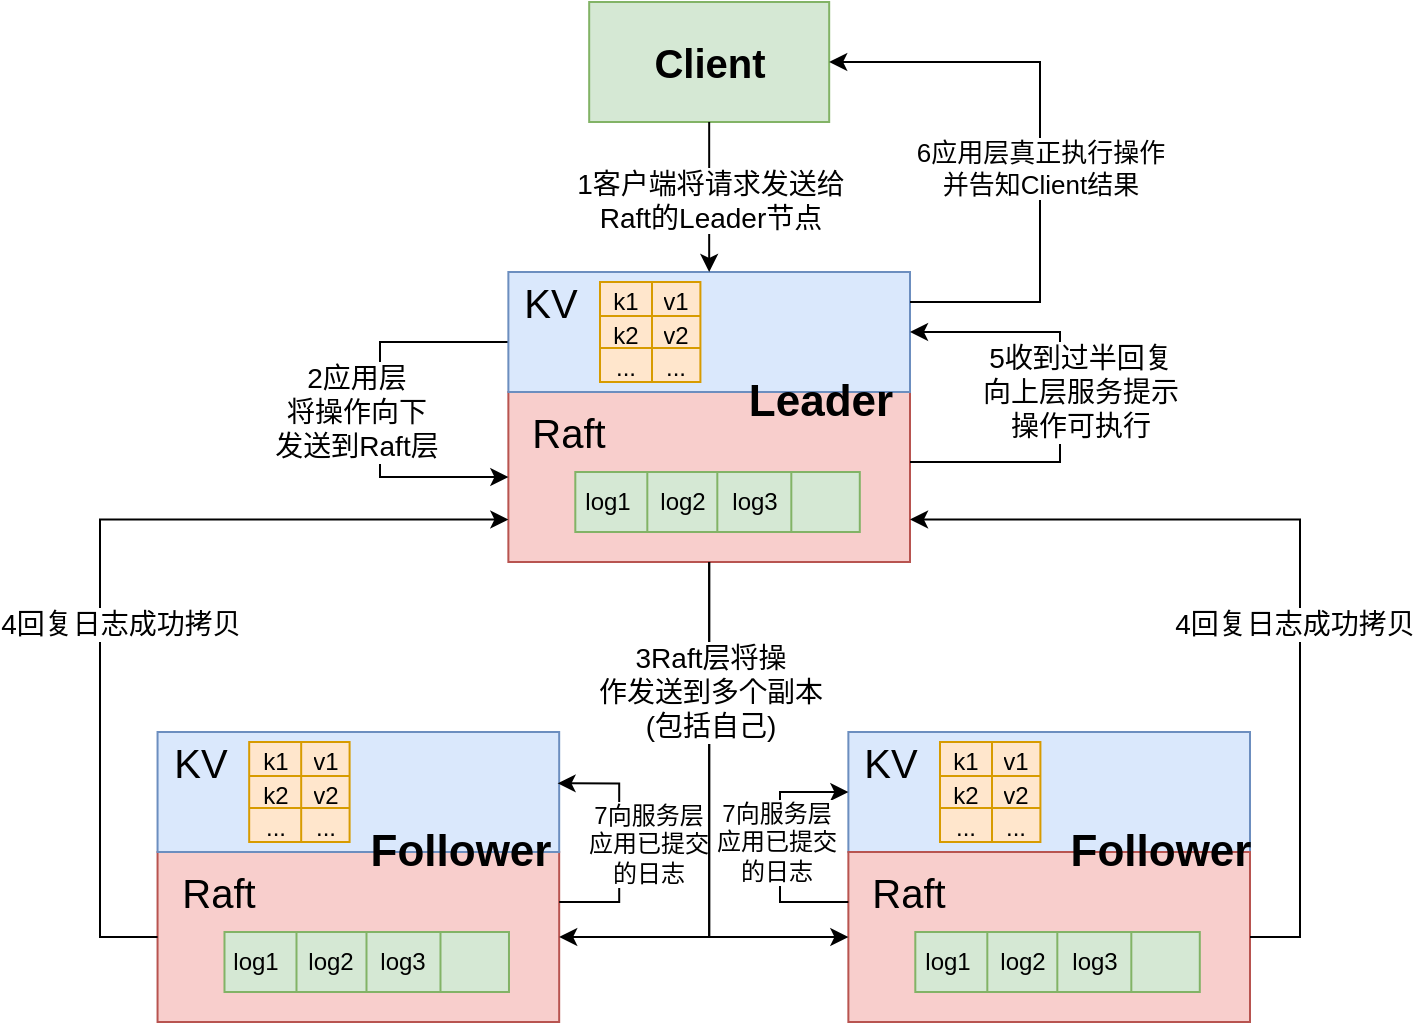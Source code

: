 <mxfile version="22.1.16" type="device">
  <diagram name="第 1 页" id="yQ1EsHw5OPO-nGv_Ip0P">
    <mxGraphModel dx="1619" dy="1188" grid="1" gridSize="10" guides="1" tooltips="1" connect="1" arrows="1" fold="1" page="1" pageScale="1" pageWidth="827" pageHeight="1169" math="0" shadow="0">
      <root>
        <mxCell id="0" />
        <mxCell id="1" parent="0" />
        <mxCell id="VLpkMNZAapO4bp-SaI8H-30" value="" style="group" vertex="1" connectable="0" parent="1">
          <mxGeometry x="-120" y="1060" width="215.0" height="150" as="geometry" />
        </mxCell>
        <mxCell id="VLpkMNZAapO4bp-SaI8H-18" value="" style="rounded=0;whiteSpace=wrap;html=1;fillColor=#dae8fc;strokeColor=#6c8ebf;" vertex="1" parent="VLpkMNZAapO4bp-SaI8H-30">
          <mxGeometry x="4.184" y="5" width="200.816" height="60" as="geometry" />
        </mxCell>
        <mxCell id="VLpkMNZAapO4bp-SaI8H-17" value="" style="group" vertex="1" connectable="0" parent="VLpkMNZAapO4bp-SaI8H-30">
          <mxGeometry x="4.184" y="65" width="210.816" height="85" as="geometry" />
        </mxCell>
        <mxCell id="VLpkMNZAapO4bp-SaI8H-1" value="" style="rounded=0;whiteSpace=wrap;html=1;fillColor=#f8cecc;strokeColor=#b85450;" vertex="1" parent="VLpkMNZAapO4bp-SaI8H-17">
          <mxGeometry width="200.816" height="85" as="geometry" />
        </mxCell>
        <mxCell id="VLpkMNZAapO4bp-SaI8H-10" value="" style="shape=table;startSize=0;container=1;collapsible=0;childLayout=tableLayout;fillColor=#d5e8d4;strokeColor=#82b366;" vertex="1" parent="VLpkMNZAapO4bp-SaI8H-17">
          <mxGeometry x="33.469" y="40" width="142.245" height="30" as="geometry" />
        </mxCell>
        <mxCell id="VLpkMNZAapO4bp-SaI8H-11" value="" style="shape=tableRow;horizontal=0;startSize=0;swimlaneHead=0;swimlaneBody=0;strokeColor=inherit;top=0;left=0;bottom=0;right=0;collapsible=0;dropTarget=0;fillColor=none;points=[[0,0.5],[1,0.5]];portConstraint=eastwest;" vertex="1" parent="VLpkMNZAapO4bp-SaI8H-10">
          <mxGeometry width="142.245" height="30" as="geometry" />
        </mxCell>
        <mxCell id="VLpkMNZAapO4bp-SaI8H-12" value="log1&lt;span style=&quot;white-space: pre;&quot;&gt;&#x9;&lt;/span&gt;" style="shape=partialRectangle;html=1;whiteSpace=wrap;connectable=0;strokeColor=inherit;overflow=hidden;fillColor=none;top=0;left=0;bottom=0;right=0;pointerEvents=1;" vertex="1" parent="VLpkMNZAapO4bp-SaI8H-11">
          <mxGeometry width="36" height="30" as="geometry">
            <mxRectangle width="36" height="30" as="alternateBounds" />
          </mxGeometry>
        </mxCell>
        <mxCell id="VLpkMNZAapO4bp-SaI8H-13" value="log2" style="shape=partialRectangle;html=1;whiteSpace=wrap;connectable=0;strokeColor=inherit;overflow=hidden;fillColor=none;top=0;left=0;bottom=0;right=0;pointerEvents=1;" vertex="1" parent="VLpkMNZAapO4bp-SaI8H-11">
          <mxGeometry x="36" width="35" height="30" as="geometry">
            <mxRectangle width="35" height="30" as="alternateBounds" />
          </mxGeometry>
        </mxCell>
        <mxCell id="VLpkMNZAapO4bp-SaI8H-14" value="log3" style="shape=partialRectangle;html=1;whiteSpace=wrap;connectable=0;strokeColor=inherit;overflow=hidden;fillColor=none;top=0;left=0;bottom=0;right=0;pointerEvents=1;" vertex="1" parent="VLpkMNZAapO4bp-SaI8H-11">
          <mxGeometry x="71" width="37" height="30" as="geometry">
            <mxRectangle width="37" height="30" as="alternateBounds" />
          </mxGeometry>
        </mxCell>
        <mxCell id="VLpkMNZAapO4bp-SaI8H-15" value="" style="shape=partialRectangle;html=1;whiteSpace=wrap;connectable=0;strokeColor=inherit;overflow=hidden;fillColor=none;top=0;left=0;bottom=0;right=0;pointerEvents=1;" vertex="1" parent="VLpkMNZAapO4bp-SaI8H-11">
          <mxGeometry x="108" width="34" height="30" as="geometry">
            <mxRectangle width="34" height="30" as="alternateBounds" />
          </mxGeometry>
        </mxCell>
        <mxCell id="VLpkMNZAapO4bp-SaI8H-16" value="&lt;font style=&quot;font-size: 20px;&quot;&gt;Raft&lt;/font&gt;" style="text;html=1;align=center;verticalAlign=middle;resizable=0;points=[];autosize=1;strokeColor=none;fillColor=none;" vertex="1" parent="VLpkMNZAapO4bp-SaI8H-17">
          <mxGeometry width="60" height="40" as="geometry" />
        </mxCell>
        <mxCell id="VLpkMNZAapO4bp-SaI8H-132" value="&lt;font style=&quot;font-size: 22px;&quot;&gt;&lt;b&gt;Follower&lt;/b&gt;&lt;/font&gt;" style="text;html=1;align=center;verticalAlign=middle;resizable=0;points=[];autosize=1;strokeColor=none;fillColor=none;" vertex="1" parent="VLpkMNZAapO4bp-SaI8H-17">
          <mxGeometry x="100.816" y="-20" width="110" height="40" as="geometry" />
        </mxCell>
        <mxCell id="VLpkMNZAapO4bp-SaI8H-19" value="&lt;font style=&quot;font-size: 20px;&quot;&gt;KV&lt;/font&gt;" style="text;html=1;align=center;verticalAlign=middle;resizable=0;points=[];autosize=1;strokeColor=none;fillColor=none;" vertex="1" parent="VLpkMNZAapO4bp-SaI8H-30">
          <mxGeometry width="50" height="40" as="geometry" />
        </mxCell>
        <mxCell id="VLpkMNZAapO4bp-SaI8H-20" value="" style="shape=table;startSize=0;container=1;collapsible=0;childLayout=tableLayout;fillColor=#ffe6cc;strokeColor=#d79b00;" vertex="1" parent="VLpkMNZAapO4bp-SaI8H-30">
          <mxGeometry x="50.002" y="10" width="50.204" height="50" as="geometry" />
        </mxCell>
        <mxCell id="VLpkMNZAapO4bp-SaI8H-21" value="" style="shape=tableRow;horizontal=0;startSize=0;swimlaneHead=0;swimlaneBody=0;strokeColor=inherit;top=0;left=0;bottom=0;right=0;collapsible=0;dropTarget=0;fillColor=none;points=[[0,0.5],[1,0.5]];portConstraint=eastwest;" vertex="1" parent="VLpkMNZAapO4bp-SaI8H-20">
          <mxGeometry width="50.204" height="17" as="geometry" />
        </mxCell>
        <mxCell id="VLpkMNZAapO4bp-SaI8H-22" value="k1" style="shape=partialRectangle;html=1;whiteSpace=wrap;connectable=0;strokeColor=inherit;overflow=hidden;fillColor=none;top=0;left=0;bottom=0;right=0;pointerEvents=1;" vertex="1" parent="VLpkMNZAapO4bp-SaI8H-21">
          <mxGeometry width="26" height="17" as="geometry">
            <mxRectangle width="26" height="17" as="alternateBounds" />
          </mxGeometry>
        </mxCell>
        <mxCell id="VLpkMNZAapO4bp-SaI8H-23" value="v1" style="shape=partialRectangle;html=1;whiteSpace=wrap;connectable=0;strokeColor=inherit;overflow=hidden;fillColor=none;top=0;left=0;bottom=0;right=0;pointerEvents=1;" vertex="1" parent="VLpkMNZAapO4bp-SaI8H-21">
          <mxGeometry x="26" width="24" height="17" as="geometry">
            <mxRectangle width="24" height="17" as="alternateBounds" />
          </mxGeometry>
        </mxCell>
        <mxCell id="VLpkMNZAapO4bp-SaI8H-24" value="" style="shape=tableRow;horizontal=0;startSize=0;swimlaneHead=0;swimlaneBody=0;strokeColor=inherit;top=0;left=0;bottom=0;right=0;collapsible=0;dropTarget=0;fillColor=none;points=[[0,0.5],[1,0.5]];portConstraint=eastwest;" vertex="1" parent="VLpkMNZAapO4bp-SaI8H-20">
          <mxGeometry y="17" width="50.204" height="16" as="geometry" />
        </mxCell>
        <mxCell id="VLpkMNZAapO4bp-SaI8H-25" value="k2" style="shape=partialRectangle;html=1;whiteSpace=wrap;connectable=0;strokeColor=inherit;overflow=hidden;fillColor=none;top=0;left=0;bottom=0;right=0;pointerEvents=1;" vertex="1" parent="VLpkMNZAapO4bp-SaI8H-24">
          <mxGeometry width="26" height="16" as="geometry">
            <mxRectangle width="26" height="16" as="alternateBounds" />
          </mxGeometry>
        </mxCell>
        <mxCell id="VLpkMNZAapO4bp-SaI8H-26" value="v2" style="shape=partialRectangle;html=1;whiteSpace=wrap;connectable=0;strokeColor=inherit;overflow=hidden;fillColor=none;top=0;left=0;bottom=0;right=0;pointerEvents=1;" vertex="1" parent="VLpkMNZAapO4bp-SaI8H-24">
          <mxGeometry x="26" width="24" height="16" as="geometry">
            <mxRectangle width="24" height="16" as="alternateBounds" />
          </mxGeometry>
        </mxCell>
        <mxCell id="VLpkMNZAapO4bp-SaI8H-27" value="" style="shape=tableRow;horizontal=0;startSize=0;swimlaneHead=0;swimlaneBody=0;strokeColor=inherit;top=0;left=0;bottom=0;right=0;collapsible=0;dropTarget=0;fillColor=none;points=[[0,0.5],[1,0.5]];portConstraint=eastwest;" vertex="1" parent="VLpkMNZAapO4bp-SaI8H-20">
          <mxGeometry y="33" width="50.204" height="17" as="geometry" />
        </mxCell>
        <mxCell id="VLpkMNZAapO4bp-SaI8H-28" value="..." style="shape=partialRectangle;html=1;whiteSpace=wrap;connectable=0;strokeColor=inherit;overflow=hidden;fillColor=none;top=0;left=0;bottom=0;right=0;pointerEvents=1;" vertex="1" parent="VLpkMNZAapO4bp-SaI8H-27">
          <mxGeometry width="26" height="17" as="geometry">
            <mxRectangle width="26" height="17" as="alternateBounds" />
          </mxGeometry>
        </mxCell>
        <mxCell id="VLpkMNZAapO4bp-SaI8H-29" value="..." style="shape=partialRectangle;html=1;whiteSpace=wrap;connectable=0;strokeColor=inherit;overflow=hidden;fillColor=none;top=0;left=0;bottom=0;right=0;pointerEvents=1;" vertex="1" parent="VLpkMNZAapO4bp-SaI8H-27">
          <mxGeometry x="26" width="24" height="17" as="geometry">
            <mxRectangle width="24" height="17" as="alternateBounds" />
          </mxGeometry>
        </mxCell>
        <mxCell id="VLpkMNZAapO4bp-SaI8H-149" style="edgeStyle=orthogonalEdgeStyle;rounded=0;orthogonalLoop=1;jettySize=auto;html=1;entryX=0;entryY=0.5;entryDx=0;entryDy=0;" edge="1" parent="VLpkMNZAapO4bp-SaI8H-30" source="VLpkMNZAapO4bp-SaI8H-1" target="VLpkMNZAapO4bp-SaI8H-18">
          <mxGeometry relative="1" as="geometry">
            <Array as="points">
              <mxPoint x="-30" y="90" />
              <mxPoint x="-30" y="35" />
            </Array>
          </mxGeometry>
        </mxCell>
        <mxCell id="VLpkMNZAapO4bp-SaI8H-152" value="&lt;font style=&quot;font-size: 12px;&quot;&gt;7向服务层&lt;br style=&quot;border-color: var(--border-color);&quot;&gt;应用已提交&lt;br style=&quot;border-color: var(--border-color);&quot;&gt;的日志&lt;/font&gt;" style="edgeLabel;html=1;align=center;verticalAlign=middle;resizable=0;points=[];" vertex="1" connectable="0" parent="VLpkMNZAapO4bp-SaI8H-149">
          <mxGeometry x="0.154" y="2" relative="1" as="geometry">
            <mxPoint y="7" as="offset" />
          </mxGeometry>
        </mxCell>
        <mxCell id="VLpkMNZAapO4bp-SaI8H-79" value="" style="group" vertex="1" connectable="0" parent="1">
          <mxGeometry x="-465.41" y="1060" width="220" height="150" as="geometry" />
        </mxCell>
        <mxCell id="VLpkMNZAapO4bp-SaI8H-80" value="" style="group" vertex="1" connectable="0" parent="VLpkMNZAapO4bp-SaI8H-79">
          <mxGeometry x="4.184" y="65" width="200.816" height="85" as="geometry" />
        </mxCell>
        <mxCell id="VLpkMNZAapO4bp-SaI8H-81" value="" style="rounded=0;whiteSpace=wrap;html=1;fillColor=#f8cecc;strokeColor=#b85450;" vertex="1" parent="VLpkMNZAapO4bp-SaI8H-80">
          <mxGeometry width="200.816" height="85" as="geometry" />
        </mxCell>
        <mxCell id="VLpkMNZAapO4bp-SaI8H-82" value="" style="shape=table;startSize=0;container=1;collapsible=0;childLayout=tableLayout;fillColor=#d5e8d4;strokeColor=#82b366;" vertex="1" parent="VLpkMNZAapO4bp-SaI8H-80">
          <mxGeometry x="33.469" y="40" width="142.245" height="30" as="geometry" />
        </mxCell>
        <mxCell id="VLpkMNZAapO4bp-SaI8H-83" value="" style="shape=tableRow;horizontal=0;startSize=0;swimlaneHead=0;swimlaneBody=0;strokeColor=inherit;top=0;left=0;bottom=0;right=0;collapsible=0;dropTarget=0;fillColor=none;points=[[0,0.5],[1,0.5]];portConstraint=eastwest;" vertex="1" parent="VLpkMNZAapO4bp-SaI8H-82">
          <mxGeometry width="142.245" height="30" as="geometry" />
        </mxCell>
        <mxCell id="VLpkMNZAapO4bp-SaI8H-84" value="log1&lt;span style=&quot;white-space: pre;&quot;&gt;&#x9;&lt;/span&gt;" style="shape=partialRectangle;html=1;whiteSpace=wrap;connectable=0;strokeColor=inherit;overflow=hidden;fillColor=none;top=0;left=0;bottom=0;right=0;pointerEvents=1;" vertex="1" parent="VLpkMNZAapO4bp-SaI8H-83">
          <mxGeometry width="36" height="30" as="geometry">
            <mxRectangle width="36" height="30" as="alternateBounds" />
          </mxGeometry>
        </mxCell>
        <mxCell id="VLpkMNZAapO4bp-SaI8H-85" value="log2" style="shape=partialRectangle;html=1;whiteSpace=wrap;connectable=0;strokeColor=inherit;overflow=hidden;fillColor=none;top=0;left=0;bottom=0;right=0;pointerEvents=1;" vertex="1" parent="VLpkMNZAapO4bp-SaI8H-83">
          <mxGeometry x="36" width="35" height="30" as="geometry">
            <mxRectangle width="35" height="30" as="alternateBounds" />
          </mxGeometry>
        </mxCell>
        <mxCell id="VLpkMNZAapO4bp-SaI8H-86" value="log3" style="shape=partialRectangle;html=1;whiteSpace=wrap;connectable=0;strokeColor=inherit;overflow=hidden;fillColor=none;top=0;left=0;bottom=0;right=0;pointerEvents=1;" vertex="1" parent="VLpkMNZAapO4bp-SaI8H-83">
          <mxGeometry x="71" width="37" height="30" as="geometry">
            <mxRectangle width="37" height="30" as="alternateBounds" />
          </mxGeometry>
        </mxCell>
        <mxCell id="VLpkMNZAapO4bp-SaI8H-87" value="" style="shape=partialRectangle;html=1;whiteSpace=wrap;connectable=0;strokeColor=inherit;overflow=hidden;fillColor=none;top=0;left=0;bottom=0;right=0;pointerEvents=1;" vertex="1" parent="VLpkMNZAapO4bp-SaI8H-83">
          <mxGeometry x="108" width="34" height="30" as="geometry">
            <mxRectangle width="34" height="30" as="alternateBounds" />
          </mxGeometry>
        </mxCell>
        <mxCell id="VLpkMNZAapO4bp-SaI8H-88" value="&lt;font style=&quot;font-size: 20px;&quot;&gt;Raft&lt;/font&gt;" style="text;html=1;align=center;verticalAlign=middle;resizable=0;points=[];autosize=1;strokeColor=none;fillColor=none;" vertex="1" parent="VLpkMNZAapO4bp-SaI8H-80">
          <mxGeometry width="60" height="40" as="geometry" />
        </mxCell>
        <mxCell id="VLpkMNZAapO4bp-SaI8H-90" value="" style="rounded=0;whiteSpace=wrap;html=1;fillColor=#dae8fc;strokeColor=#6c8ebf;" vertex="1" parent="VLpkMNZAapO4bp-SaI8H-79">
          <mxGeometry x="4.184" y="5" width="200.816" height="60" as="geometry" />
        </mxCell>
        <mxCell id="VLpkMNZAapO4bp-SaI8H-91" value="&lt;font style=&quot;font-size: 20px;&quot;&gt;KV&lt;/font&gt;" style="text;html=1;align=center;verticalAlign=middle;resizable=0;points=[];autosize=1;strokeColor=none;fillColor=none;" vertex="1" parent="VLpkMNZAapO4bp-SaI8H-79">
          <mxGeometry width="50" height="40" as="geometry" />
        </mxCell>
        <mxCell id="VLpkMNZAapO4bp-SaI8H-92" value="" style="shape=table;startSize=0;container=1;collapsible=0;childLayout=tableLayout;fillColor=#ffe6cc;strokeColor=#d79b00;" vertex="1" parent="VLpkMNZAapO4bp-SaI8H-79">
          <mxGeometry x="50.002" y="10" width="50.204" height="50" as="geometry" />
        </mxCell>
        <mxCell id="VLpkMNZAapO4bp-SaI8H-93" value="" style="shape=tableRow;horizontal=0;startSize=0;swimlaneHead=0;swimlaneBody=0;strokeColor=inherit;top=0;left=0;bottom=0;right=0;collapsible=0;dropTarget=0;fillColor=none;points=[[0,0.5],[1,0.5]];portConstraint=eastwest;" vertex="1" parent="VLpkMNZAapO4bp-SaI8H-92">
          <mxGeometry width="50.204" height="17" as="geometry" />
        </mxCell>
        <mxCell id="VLpkMNZAapO4bp-SaI8H-94" value="k1" style="shape=partialRectangle;html=1;whiteSpace=wrap;connectable=0;strokeColor=inherit;overflow=hidden;fillColor=none;top=0;left=0;bottom=0;right=0;pointerEvents=1;" vertex="1" parent="VLpkMNZAapO4bp-SaI8H-93">
          <mxGeometry width="26" height="17" as="geometry">
            <mxRectangle width="26" height="17" as="alternateBounds" />
          </mxGeometry>
        </mxCell>
        <mxCell id="VLpkMNZAapO4bp-SaI8H-95" value="v1" style="shape=partialRectangle;html=1;whiteSpace=wrap;connectable=0;strokeColor=inherit;overflow=hidden;fillColor=none;top=0;left=0;bottom=0;right=0;pointerEvents=1;" vertex="1" parent="VLpkMNZAapO4bp-SaI8H-93">
          <mxGeometry x="26" width="24" height="17" as="geometry">
            <mxRectangle width="24" height="17" as="alternateBounds" />
          </mxGeometry>
        </mxCell>
        <mxCell id="VLpkMNZAapO4bp-SaI8H-96" value="" style="shape=tableRow;horizontal=0;startSize=0;swimlaneHead=0;swimlaneBody=0;strokeColor=inherit;top=0;left=0;bottom=0;right=0;collapsible=0;dropTarget=0;fillColor=none;points=[[0,0.5],[1,0.5]];portConstraint=eastwest;" vertex="1" parent="VLpkMNZAapO4bp-SaI8H-92">
          <mxGeometry y="17" width="50.204" height="16" as="geometry" />
        </mxCell>
        <mxCell id="VLpkMNZAapO4bp-SaI8H-97" value="k2" style="shape=partialRectangle;html=1;whiteSpace=wrap;connectable=0;strokeColor=inherit;overflow=hidden;fillColor=none;top=0;left=0;bottom=0;right=0;pointerEvents=1;" vertex="1" parent="VLpkMNZAapO4bp-SaI8H-96">
          <mxGeometry width="26" height="16" as="geometry">
            <mxRectangle width="26" height="16" as="alternateBounds" />
          </mxGeometry>
        </mxCell>
        <mxCell id="VLpkMNZAapO4bp-SaI8H-98" value="v2" style="shape=partialRectangle;html=1;whiteSpace=wrap;connectable=0;strokeColor=inherit;overflow=hidden;fillColor=none;top=0;left=0;bottom=0;right=0;pointerEvents=1;" vertex="1" parent="VLpkMNZAapO4bp-SaI8H-96">
          <mxGeometry x="26" width="24" height="16" as="geometry">
            <mxRectangle width="24" height="16" as="alternateBounds" />
          </mxGeometry>
        </mxCell>
        <mxCell id="VLpkMNZAapO4bp-SaI8H-99" value="" style="shape=tableRow;horizontal=0;startSize=0;swimlaneHead=0;swimlaneBody=0;strokeColor=inherit;top=0;left=0;bottom=0;right=0;collapsible=0;dropTarget=0;fillColor=none;points=[[0,0.5],[1,0.5]];portConstraint=eastwest;" vertex="1" parent="VLpkMNZAapO4bp-SaI8H-92">
          <mxGeometry y="33" width="50.204" height="17" as="geometry" />
        </mxCell>
        <mxCell id="VLpkMNZAapO4bp-SaI8H-100" value="..." style="shape=partialRectangle;html=1;whiteSpace=wrap;connectable=0;strokeColor=inherit;overflow=hidden;fillColor=none;top=0;left=0;bottom=0;right=0;pointerEvents=1;" vertex="1" parent="VLpkMNZAapO4bp-SaI8H-99">
          <mxGeometry width="26" height="17" as="geometry">
            <mxRectangle width="26" height="17" as="alternateBounds" />
          </mxGeometry>
        </mxCell>
        <mxCell id="VLpkMNZAapO4bp-SaI8H-101" value="..." style="shape=partialRectangle;html=1;whiteSpace=wrap;connectable=0;strokeColor=inherit;overflow=hidden;fillColor=none;top=0;left=0;bottom=0;right=0;pointerEvents=1;" vertex="1" parent="VLpkMNZAapO4bp-SaI8H-99">
          <mxGeometry x="26" width="24" height="17" as="geometry">
            <mxRectangle width="24" height="17" as="alternateBounds" />
          </mxGeometry>
        </mxCell>
        <mxCell id="VLpkMNZAapO4bp-SaI8H-131" value="&lt;font style=&quot;font-size: 22px;&quot;&gt;&lt;b&gt;Follower&lt;/b&gt;&lt;/font&gt;" style="text;html=1;align=center;verticalAlign=middle;resizable=0;points=[];autosize=1;strokeColor=none;fillColor=none;" vertex="1" parent="VLpkMNZAapO4bp-SaI8H-79">
          <mxGeometry x="100.21" y="45" width="110" height="40" as="geometry" />
        </mxCell>
        <mxCell id="VLpkMNZAapO4bp-SaI8H-147" style="edgeStyle=orthogonalEdgeStyle;rounded=0;orthogonalLoop=1;jettySize=auto;html=1;entryX=0.996;entryY=0.428;entryDx=0;entryDy=0;entryPerimeter=0;" edge="1" parent="VLpkMNZAapO4bp-SaI8H-79" source="VLpkMNZAapO4bp-SaI8H-81" target="VLpkMNZAapO4bp-SaI8H-90">
          <mxGeometry relative="1" as="geometry">
            <Array as="points">
              <mxPoint x="235" y="90" />
              <mxPoint x="235" y="31" />
            </Array>
          </mxGeometry>
        </mxCell>
        <mxCell id="VLpkMNZAapO4bp-SaI8H-148" value="&lt;font style=&quot;font-size: 12px;&quot;&gt;7向服务层&lt;br&gt;应用已提交&lt;br&gt;的日志&lt;/font&gt;" style="edgeLabel;html=1;align=center;verticalAlign=middle;resizable=0;points=[];" vertex="1" connectable="0" parent="VLpkMNZAapO4bp-SaI8H-147">
          <mxGeometry x="0.059" y="-1" relative="1" as="geometry">
            <mxPoint x="13" y="4" as="offset" />
          </mxGeometry>
        </mxCell>
        <mxCell id="VLpkMNZAapO4bp-SaI8H-102" value="" style="group" vertex="1" connectable="0" parent="1">
          <mxGeometry x="-290" y="830" width="210" height="150" as="geometry" />
        </mxCell>
        <mxCell id="VLpkMNZAapO4bp-SaI8H-103" value="" style="group" vertex="1" connectable="0" parent="VLpkMNZAapO4bp-SaI8H-102">
          <mxGeometry x="4.184" y="65" width="200.816" height="85" as="geometry" />
        </mxCell>
        <mxCell id="VLpkMNZAapO4bp-SaI8H-104" value="" style="rounded=0;whiteSpace=wrap;html=1;fillColor=#f8cecc;strokeColor=#b85450;" vertex="1" parent="VLpkMNZAapO4bp-SaI8H-103">
          <mxGeometry width="200.816" height="85" as="geometry" />
        </mxCell>
        <mxCell id="VLpkMNZAapO4bp-SaI8H-105" value="" style="shape=table;startSize=0;container=1;collapsible=0;childLayout=tableLayout;fillColor=#d5e8d4;strokeColor=#82b366;" vertex="1" parent="VLpkMNZAapO4bp-SaI8H-103">
          <mxGeometry x="33.469" y="40" width="142.245" height="30" as="geometry" />
        </mxCell>
        <mxCell id="VLpkMNZAapO4bp-SaI8H-106" value="" style="shape=tableRow;horizontal=0;startSize=0;swimlaneHead=0;swimlaneBody=0;strokeColor=inherit;top=0;left=0;bottom=0;right=0;collapsible=0;dropTarget=0;fillColor=none;points=[[0,0.5],[1,0.5]];portConstraint=eastwest;" vertex="1" parent="VLpkMNZAapO4bp-SaI8H-105">
          <mxGeometry width="142.245" height="30" as="geometry" />
        </mxCell>
        <mxCell id="VLpkMNZAapO4bp-SaI8H-107" value="log1&lt;span style=&quot;white-space: pre;&quot;&gt;&#x9;&lt;/span&gt;" style="shape=partialRectangle;html=1;whiteSpace=wrap;connectable=0;strokeColor=inherit;overflow=hidden;fillColor=none;top=0;left=0;bottom=0;right=0;pointerEvents=1;" vertex="1" parent="VLpkMNZAapO4bp-SaI8H-106">
          <mxGeometry width="36" height="30" as="geometry">
            <mxRectangle width="36" height="30" as="alternateBounds" />
          </mxGeometry>
        </mxCell>
        <mxCell id="VLpkMNZAapO4bp-SaI8H-108" value="log2" style="shape=partialRectangle;html=1;whiteSpace=wrap;connectable=0;strokeColor=inherit;overflow=hidden;fillColor=none;top=0;left=0;bottom=0;right=0;pointerEvents=1;" vertex="1" parent="VLpkMNZAapO4bp-SaI8H-106">
          <mxGeometry x="36" width="35" height="30" as="geometry">
            <mxRectangle width="35" height="30" as="alternateBounds" />
          </mxGeometry>
        </mxCell>
        <mxCell id="VLpkMNZAapO4bp-SaI8H-109" value="log3" style="shape=partialRectangle;html=1;whiteSpace=wrap;connectable=0;strokeColor=inherit;overflow=hidden;fillColor=none;top=0;left=0;bottom=0;right=0;pointerEvents=1;" vertex="1" parent="VLpkMNZAapO4bp-SaI8H-106">
          <mxGeometry x="71" width="37" height="30" as="geometry">
            <mxRectangle width="37" height="30" as="alternateBounds" />
          </mxGeometry>
        </mxCell>
        <mxCell id="VLpkMNZAapO4bp-SaI8H-110" value="" style="shape=partialRectangle;html=1;whiteSpace=wrap;connectable=0;strokeColor=inherit;overflow=hidden;fillColor=none;top=0;left=0;bottom=0;right=0;pointerEvents=1;" vertex="1" parent="VLpkMNZAapO4bp-SaI8H-106">
          <mxGeometry x="108" width="34" height="30" as="geometry">
            <mxRectangle width="34" height="30" as="alternateBounds" />
          </mxGeometry>
        </mxCell>
        <mxCell id="VLpkMNZAapO4bp-SaI8H-111" value="&lt;font style=&quot;font-size: 20px;&quot;&gt;Raft&lt;/font&gt;" style="text;html=1;align=center;verticalAlign=middle;resizable=0;points=[];autosize=1;strokeColor=none;fillColor=none;" vertex="1" parent="VLpkMNZAapO4bp-SaI8H-103">
          <mxGeometry width="60" height="40" as="geometry" />
        </mxCell>
        <mxCell id="VLpkMNZAapO4bp-SaI8H-133" style="edgeStyle=orthogonalEdgeStyle;rounded=0;orthogonalLoop=1;jettySize=auto;html=1;entryX=0;entryY=0.5;entryDx=0;entryDy=0;" edge="1" parent="VLpkMNZAapO4bp-SaI8H-102" source="VLpkMNZAapO4bp-SaI8H-113" target="VLpkMNZAapO4bp-SaI8H-104">
          <mxGeometry relative="1" as="geometry">
            <Array as="points">
              <mxPoint x="-60" y="40" />
              <mxPoint x="-60" y="108" />
            </Array>
          </mxGeometry>
        </mxCell>
        <mxCell id="VLpkMNZAapO4bp-SaI8H-134" value="2应用层&lt;br&gt;将操作向下&lt;br style=&quot;font-size: 14px;&quot;&gt;发送到Raft层" style="edgeLabel;html=1;align=center;verticalAlign=middle;resizable=0;points=[];fontSize=14;" vertex="1" connectable="0" parent="VLpkMNZAapO4bp-SaI8H-133">
          <mxGeometry x="-0.081" relative="1" as="geometry">
            <mxPoint x="-12" y="9" as="offset" />
          </mxGeometry>
        </mxCell>
        <mxCell id="VLpkMNZAapO4bp-SaI8H-113" value="" style="rounded=0;whiteSpace=wrap;html=1;fillColor=#dae8fc;strokeColor=#6c8ebf;" vertex="1" parent="VLpkMNZAapO4bp-SaI8H-102">
          <mxGeometry x="4.184" y="5" width="200.816" height="60" as="geometry" />
        </mxCell>
        <mxCell id="VLpkMNZAapO4bp-SaI8H-114" value="&lt;font style=&quot;font-size: 20px;&quot;&gt;KV&lt;/font&gt;" style="text;html=1;align=center;verticalAlign=middle;resizable=0;points=[];autosize=1;strokeColor=none;fillColor=none;" vertex="1" parent="VLpkMNZAapO4bp-SaI8H-102">
          <mxGeometry width="50" height="40" as="geometry" />
        </mxCell>
        <mxCell id="VLpkMNZAapO4bp-SaI8H-115" value="" style="shape=table;startSize=0;container=1;collapsible=0;childLayout=tableLayout;fillColor=#ffe6cc;strokeColor=#d79b00;" vertex="1" parent="VLpkMNZAapO4bp-SaI8H-102">
          <mxGeometry x="50.002" y="10" width="50.204" height="50" as="geometry" />
        </mxCell>
        <mxCell id="VLpkMNZAapO4bp-SaI8H-116" value="" style="shape=tableRow;horizontal=0;startSize=0;swimlaneHead=0;swimlaneBody=0;strokeColor=inherit;top=0;left=0;bottom=0;right=0;collapsible=0;dropTarget=0;fillColor=none;points=[[0,0.5],[1,0.5]];portConstraint=eastwest;" vertex="1" parent="VLpkMNZAapO4bp-SaI8H-115">
          <mxGeometry width="50.204" height="17" as="geometry" />
        </mxCell>
        <mxCell id="VLpkMNZAapO4bp-SaI8H-117" value="k1" style="shape=partialRectangle;html=1;whiteSpace=wrap;connectable=0;strokeColor=inherit;overflow=hidden;fillColor=none;top=0;left=0;bottom=0;right=0;pointerEvents=1;" vertex="1" parent="VLpkMNZAapO4bp-SaI8H-116">
          <mxGeometry width="26" height="17" as="geometry">
            <mxRectangle width="26" height="17" as="alternateBounds" />
          </mxGeometry>
        </mxCell>
        <mxCell id="VLpkMNZAapO4bp-SaI8H-118" value="v1" style="shape=partialRectangle;html=1;whiteSpace=wrap;connectable=0;strokeColor=inherit;overflow=hidden;fillColor=none;top=0;left=0;bottom=0;right=0;pointerEvents=1;" vertex="1" parent="VLpkMNZAapO4bp-SaI8H-116">
          <mxGeometry x="26" width="24" height="17" as="geometry">
            <mxRectangle width="24" height="17" as="alternateBounds" />
          </mxGeometry>
        </mxCell>
        <mxCell id="VLpkMNZAapO4bp-SaI8H-119" value="" style="shape=tableRow;horizontal=0;startSize=0;swimlaneHead=0;swimlaneBody=0;strokeColor=inherit;top=0;left=0;bottom=0;right=0;collapsible=0;dropTarget=0;fillColor=none;points=[[0,0.5],[1,0.5]];portConstraint=eastwest;" vertex="1" parent="VLpkMNZAapO4bp-SaI8H-115">
          <mxGeometry y="17" width="50.204" height="16" as="geometry" />
        </mxCell>
        <mxCell id="VLpkMNZAapO4bp-SaI8H-120" value="k2" style="shape=partialRectangle;html=1;whiteSpace=wrap;connectable=0;strokeColor=inherit;overflow=hidden;fillColor=none;top=0;left=0;bottom=0;right=0;pointerEvents=1;" vertex="1" parent="VLpkMNZAapO4bp-SaI8H-119">
          <mxGeometry width="26" height="16" as="geometry">
            <mxRectangle width="26" height="16" as="alternateBounds" />
          </mxGeometry>
        </mxCell>
        <mxCell id="VLpkMNZAapO4bp-SaI8H-121" value="v2" style="shape=partialRectangle;html=1;whiteSpace=wrap;connectable=0;strokeColor=inherit;overflow=hidden;fillColor=none;top=0;left=0;bottom=0;right=0;pointerEvents=1;" vertex="1" parent="VLpkMNZAapO4bp-SaI8H-119">
          <mxGeometry x="26" width="24" height="16" as="geometry">
            <mxRectangle width="24" height="16" as="alternateBounds" />
          </mxGeometry>
        </mxCell>
        <mxCell id="VLpkMNZAapO4bp-SaI8H-122" value="" style="shape=tableRow;horizontal=0;startSize=0;swimlaneHead=0;swimlaneBody=0;strokeColor=inherit;top=0;left=0;bottom=0;right=0;collapsible=0;dropTarget=0;fillColor=none;points=[[0,0.5],[1,0.5]];portConstraint=eastwest;" vertex="1" parent="VLpkMNZAapO4bp-SaI8H-115">
          <mxGeometry y="33" width="50.204" height="17" as="geometry" />
        </mxCell>
        <mxCell id="VLpkMNZAapO4bp-SaI8H-123" value="..." style="shape=partialRectangle;html=1;whiteSpace=wrap;connectable=0;strokeColor=inherit;overflow=hidden;fillColor=none;top=0;left=0;bottom=0;right=0;pointerEvents=1;" vertex="1" parent="VLpkMNZAapO4bp-SaI8H-122">
          <mxGeometry width="26" height="17" as="geometry">
            <mxRectangle width="26" height="17" as="alternateBounds" />
          </mxGeometry>
        </mxCell>
        <mxCell id="VLpkMNZAapO4bp-SaI8H-124" value="..." style="shape=partialRectangle;html=1;whiteSpace=wrap;connectable=0;strokeColor=inherit;overflow=hidden;fillColor=none;top=0;left=0;bottom=0;right=0;pointerEvents=1;" vertex="1" parent="VLpkMNZAapO4bp-SaI8H-122">
          <mxGeometry x="26" width="24" height="17" as="geometry">
            <mxRectangle width="24" height="17" as="alternateBounds" />
          </mxGeometry>
        </mxCell>
        <mxCell id="VLpkMNZAapO4bp-SaI8H-130" value="&lt;font style=&quot;font-size: 22px;&quot;&gt;&lt;b&gt;Leader&lt;/b&gt;&lt;/font&gt;" style="text;html=1;align=center;verticalAlign=middle;resizable=0;points=[];autosize=1;strokeColor=none;fillColor=none;" vertex="1" parent="VLpkMNZAapO4bp-SaI8H-102">
          <mxGeometry x="110" y="50" width="100" height="40" as="geometry" />
        </mxCell>
        <mxCell id="VLpkMNZAapO4bp-SaI8H-142" style="edgeStyle=orthogonalEdgeStyle;rounded=0;orthogonalLoop=1;jettySize=auto;html=1;entryX=1;entryY=0.5;entryDx=0;entryDy=0;" edge="1" parent="VLpkMNZAapO4bp-SaI8H-102" source="VLpkMNZAapO4bp-SaI8H-104" target="VLpkMNZAapO4bp-SaI8H-113">
          <mxGeometry relative="1" as="geometry">
            <Array as="points">
              <mxPoint x="280" y="100" />
              <mxPoint x="280" y="35" />
            </Array>
          </mxGeometry>
        </mxCell>
        <mxCell id="VLpkMNZAapO4bp-SaI8H-143" value="5收到过半回复&lt;br style=&quot;font-size: 14px;&quot;&gt;向上层服务提示&lt;br&gt;操作可执行" style="edgeLabel;html=1;align=center;verticalAlign=middle;resizable=0;points=[];fontSize=14;" vertex="1" connectable="0" parent="VLpkMNZAapO4bp-SaI8H-142">
          <mxGeometry x="0.041" y="-1" relative="1" as="geometry">
            <mxPoint x="9" y="2" as="offset" />
          </mxGeometry>
        </mxCell>
        <mxCell id="VLpkMNZAapO4bp-SaI8H-126" value="&lt;b&gt;&lt;font style=&quot;font-size: 20px;&quot;&gt;Client&lt;/font&gt;&lt;/b&gt;" style="rounded=0;whiteSpace=wrap;html=1;fillColor=#d5e8d4;strokeColor=#82b366;" vertex="1" parent="1">
          <mxGeometry x="-245.41" y="700" width="120" height="60" as="geometry" />
        </mxCell>
        <mxCell id="VLpkMNZAapO4bp-SaI8H-128" value="" style="endArrow=classic;html=1;rounded=0;exitX=0.5;exitY=1;exitDx=0;exitDy=0;entryX=0.5;entryY=0;entryDx=0;entryDy=0;" edge="1" parent="1" source="VLpkMNZAapO4bp-SaI8H-126" target="VLpkMNZAapO4bp-SaI8H-113">
          <mxGeometry width="50" height="50" relative="1" as="geometry">
            <mxPoint x="-30" y="760" as="sourcePoint" />
            <mxPoint x="20" y="710" as="targetPoint" />
          </mxGeometry>
        </mxCell>
        <mxCell id="VLpkMNZAapO4bp-SaI8H-129" value="1客户端将请求发送给&lt;br style=&quot;font-size: 14px;&quot;&gt;Raft的Leader节点" style="edgeLabel;html=1;align=center;verticalAlign=middle;resizable=0;points=[];fontSize=14;" vertex="1" connectable="0" parent="VLpkMNZAapO4bp-SaI8H-128">
          <mxGeometry x="0.03" relative="1" as="geometry">
            <mxPoint as="offset" />
          </mxGeometry>
        </mxCell>
        <mxCell id="VLpkMNZAapO4bp-SaI8H-135" style="edgeStyle=orthogonalEdgeStyle;rounded=0;orthogonalLoop=1;jettySize=auto;html=1;entryX=1;entryY=0.5;entryDx=0;entryDy=0;" edge="1" parent="1" source="VLpkMNZAapO4bp-SaI8H-104" target="VLpkMNZAapO4bp-SaI8H-81">
          <mxGeometry relative="1" as="geometry" />
        </mxCell>
        <mxCell id="VLpkMNZAapO4bp-SaI8H-136" style="edgeStyle=orthogonalEdgeStyle;rounded=0;orthogonalLoop=1;jettySize=auto;html=1;entryX=0;entryY=0.5;entryDx=0;entryDy=0;" edge="1" parent="1" source="VLpkMNZAapO4bp-SaI8H-104" target="VLpkMNZAapO4bp-SaI8H-1">
          <mxGeometry relative="1" as="geometry" />
        </mxCell>
        <mxCell id="VLpkMNZAapO4bp-SaI8H-137" value="3Raft层将操&lt;br style=&quot;font-size: 14px;&quot;&gt;作发送到多个副本&lt;br style=&quot;font-size: 14px;&quot;&gt;(包括自己)" style="edgeLabel;html=1;align=center;verticalAlign=middle;resizable=0;points=[];fontSize=14;" vertex="1" connectable="0" parent="VLpkMNZAapO4bp-SaI8H-136">
          <mxGeometry x="-0.328" y="1" relative="1" as="geometry">
            <mxPoint x="-1" y="-22" as="offset" />
          </mxGeometry>
        </mxCell>
        <mxCell id="VLpkMNZAapO4bp-SaI8H-139" style="edgeStyle=orthogonalEdgeStyle;rounded=0;orthogonalLoop=1;jettySize=auto;html=1;entryX=1;entryY=0.75;entryDx=0;entryDy=0;" edge="1" parent="1" source="VLpkMNZAapO4bp-SaI8H-1" target="VLpkMNZAapO4bp-SaI8H-104">
          <mxGeometry relative="1" as="geometry">
            <Array as="points">
              <mxPoint x="110" y="1168" />
              <mxPoint x="110" y="959" />
            </Array>
          </mxGeometry>
        </mxCell>
        <mxCell id="VLpkMNZAapO4bp-SaI8H-140" value="4回复日志成功拷贝" style="edgeLabel;html=1;align=center;verticalAlign=middle;resizable=0;points=[];fontSize=14;" vertex="1" connectable="0" parent="VLpkMNZAapO4bp-SaI8H-139">
          <mxGeometry x="-0.151" y="3" relative="1" as="geometry">
            <mxPoint as="offset" />
          </mxGeometry>
        </mxCell>
        <mxCell id="VLpkMNZAapO4bp-SaI8H-141" value="&lt;font style=&quot;font-size: 14px;&quot;&gt;4回复日志成功拷贝&lt;/font&gt;" style="edgeStyle=orthogonalEdgeStyle;rounded=0;orthogonalLoop=1;jettySize=auto;html=1;entryX=0;entryY=0.75;entryDx=0;entryDy=0;" edge="1" parent="1" source="VLpkMNZAapO4bp-SaI8H-81" target="VLpkMNZAapO4bp-SaI8H-104">
          <mxGeometry x="-0.161" y="-10" relative="1" as="geometry">
            <Array as="points">
              <mxPoint x="-490" y="1168" />
              <mxPoint x="-490" y="959" />
            </Array>
            <mxPoint as="offset" />
          </mxGeometry>
        </mxCell>
        <mxCell id="VLpkMNZAapO4bp-SaI8H-154" style="edgeStyle=orthogonalEdgeStyle;rounded=0;orthogonalLoop=1;jettySize=auto;html=1;entryX=1;entryY=0.5;entryDx=0;entryDy=0;" edge="1" parent="1" source="VLpkMNZAapO4bp-SaI8H-113" target="VLpkMNZAapO4bp-SaI8H-126">
          <mxGeometry relative="1" as="geometry">
            <Array as="points">
              <mxPoint x="-20" y="850" />
              <mxPoint x="-20" y="730" />
            </Array>
          </mxGeometry>
        </mxCell>
        <mxCell id="VLpkMNZAapO4bp-SaI8H-155" value="&lt;font style=&quot;font-size: 13px;&quot;&gt;6应用层真正执行操作&lt;br&gt;并告知Client结果&lt;/font&gt;" style="edgeLabel;html=1;align=center;verticalAlign=middle;resizable=0;points=[];" vertex="1" connectable="0" parent="VLpkMNZAapO4bp-SaI8H-154">
          <mxGeometry x="-0.086" relative="1" as="geometry">
            <mxPoint as="offset" />
          </mxGeometry>
        </mxCell>
      </root>
    </mxGraphModel>
  </diagram>
</mxfile>
